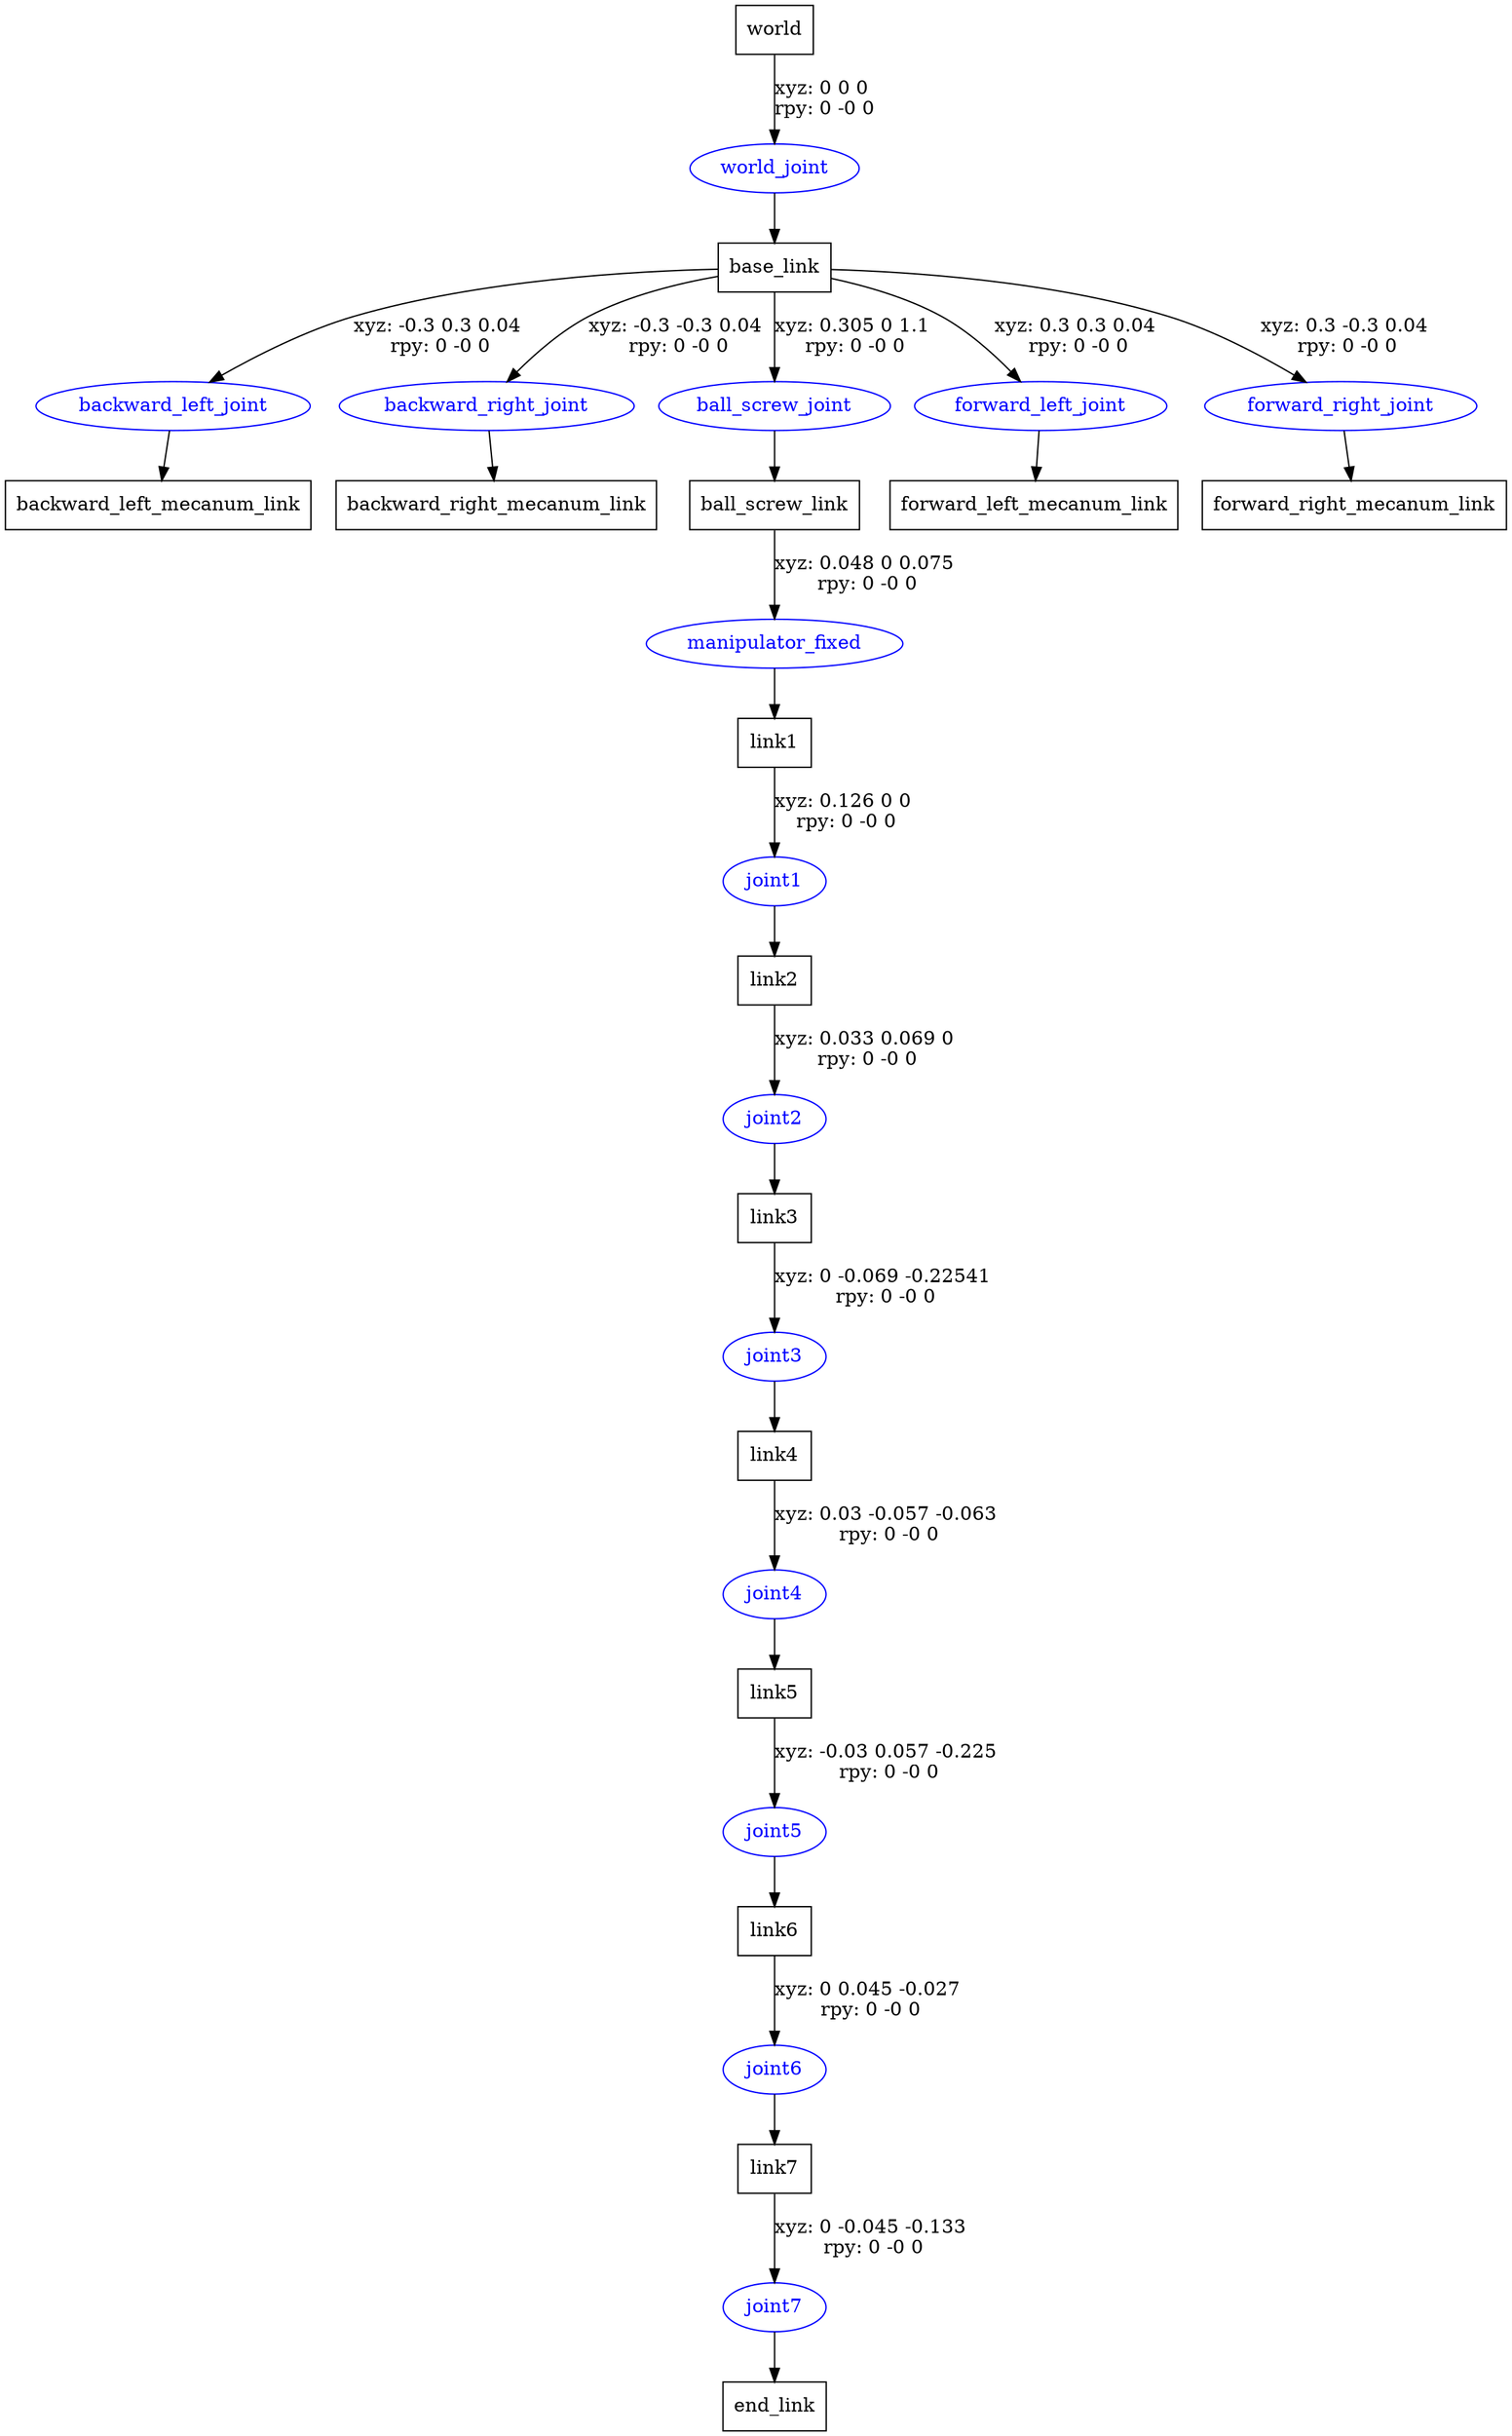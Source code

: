 digraph G {
node [shape=box];
"world" [label="world"];
"base_link" [label="base_link"];
"backward_left_mecanum_link" [label="backward_left_mecanum_link"];
"backward_right_mecanum_link" [label="backward_right_mecanum_link"];
"ball_screw_link" [label="ball_screw_link"];
"link1" [label="link1"];
"link2" [label="link2"];
"link3" [label="link3"];
"link4" [label="link4"];
"link5" [label="link5"];
"link6" [label="link6"];
"link7" [label="link7"];
"end_link" [label="end_link"];
"forward_left_mecanum_link" [label="forward_left_mecanum_link"];
"forward_right_mecanum_link" [label="forward_right_mecanum_link"];
node [shape=ellipse, color=blue, fontcolor=blue];
"world" -> "world_joint" [label="xyz: 0 0 0 \nrpy: 0 -0 0"]
"world_joint" -> "base_link"
"base_link" -> "backward_left_joint" [label="xyz: -0.3 0.3 0.04 \nrpy: 0 -0 0"]
"backward_left_joint" -> "backward_left_mecanum_link"
"base_link" -> "backward_right_joint" [label="xyz: -0.3 -0.3 0.04 \nrpy: 0 -0 0"]
"backward_right_joint" -> "backward_right_mecanum_link"
"base_link" -> "ball_screw_joint" [label="xyz: 0.305 0 1.1 \nrpy: 0 -0 0"]
"ball_screw_joint" -> "ball_screw_link"
"ball_screw_link" -> "manipulator_fixed" [label="xyz: 0.048 0 0.075 \nrpy: 0 -0 0"]
"manipulator_fixed" -> "link1"
"link1" -> "joint1" [label="xyz: 0.126 0 0 \nrpy: 0 -0 0"]
"joint1" -> "link2"
"link2" -> "joint2" [label="xyz: 0.033 0.069 0 \nrpy: 0 -0 0"]
"joint2" -> "link3"
"link3" -> "joint3" [label="xyz: 0 -0.069 -0.22541 \nrpy: 0 -0 0"]
"joint3" -> "link4"
"link4" -> "joint4" [label="xyz: 0.03 -0.057 -0.063 \nrpy: 0 -0 0"]
"joint4" -> "link5"
"link5" -> "joint5" [label="xyz: -0.03 0.057 -0.225 \nrpy: 0 -0 0"]
"joint5" -> "link6"
"link6" -> "joint6" [label="xyz: 0 0.045 -0.027 \nrpy: 0 -0 0"]
"joint6" -> "link7"
"link7" -> "joint7" [label="xyz: 0 -0.045 -0.133 \nrpy: 0 -0 0"]
"joint7" -> "end_link"
"base_link" -> "forward_left_joint" [label="xyz: 0.3 0.3 0.04 \nrpy: 0 -0 0"]
"forward_left_joint" -> "forward_left_mecanum_link"
"base_link" -> "forward_right_joint" [label="xyz: 0.3 -0.3 0.04 \nrpy: 0 -0 0"]
"forward_right_joint" -> "forward_right_mecanum_link"
}
